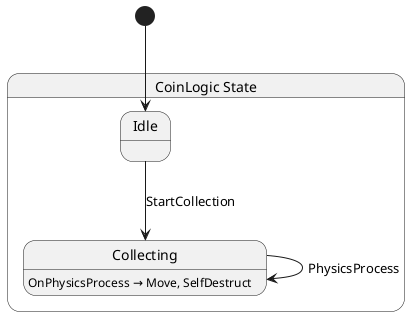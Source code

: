 @startuml CoinLogic
state "CoinLogic State" as GameDemo_CoinLogic_State {
  state "Collecting" as GameDemo_CoinLogic_State_Collecting {
    GameDemo_CoinLogic_State_Collecting : OnPhysicsProcess → Move, SelfDestruct
  }
  state "Idle" as GameDemo_CoinLogic_State_Idle
}

GameDemo_CoinLogic_State_Collecting --> GameDemo_CoinLogic_State_Collecting : PhysicsProcess
GameDemo_CoinLogic_State_Idle --> GameDemo_CoinLogic_State_Collecting : StartCollection

[*] --> GameDemo_CoinLogic_State_Idle
@enduml